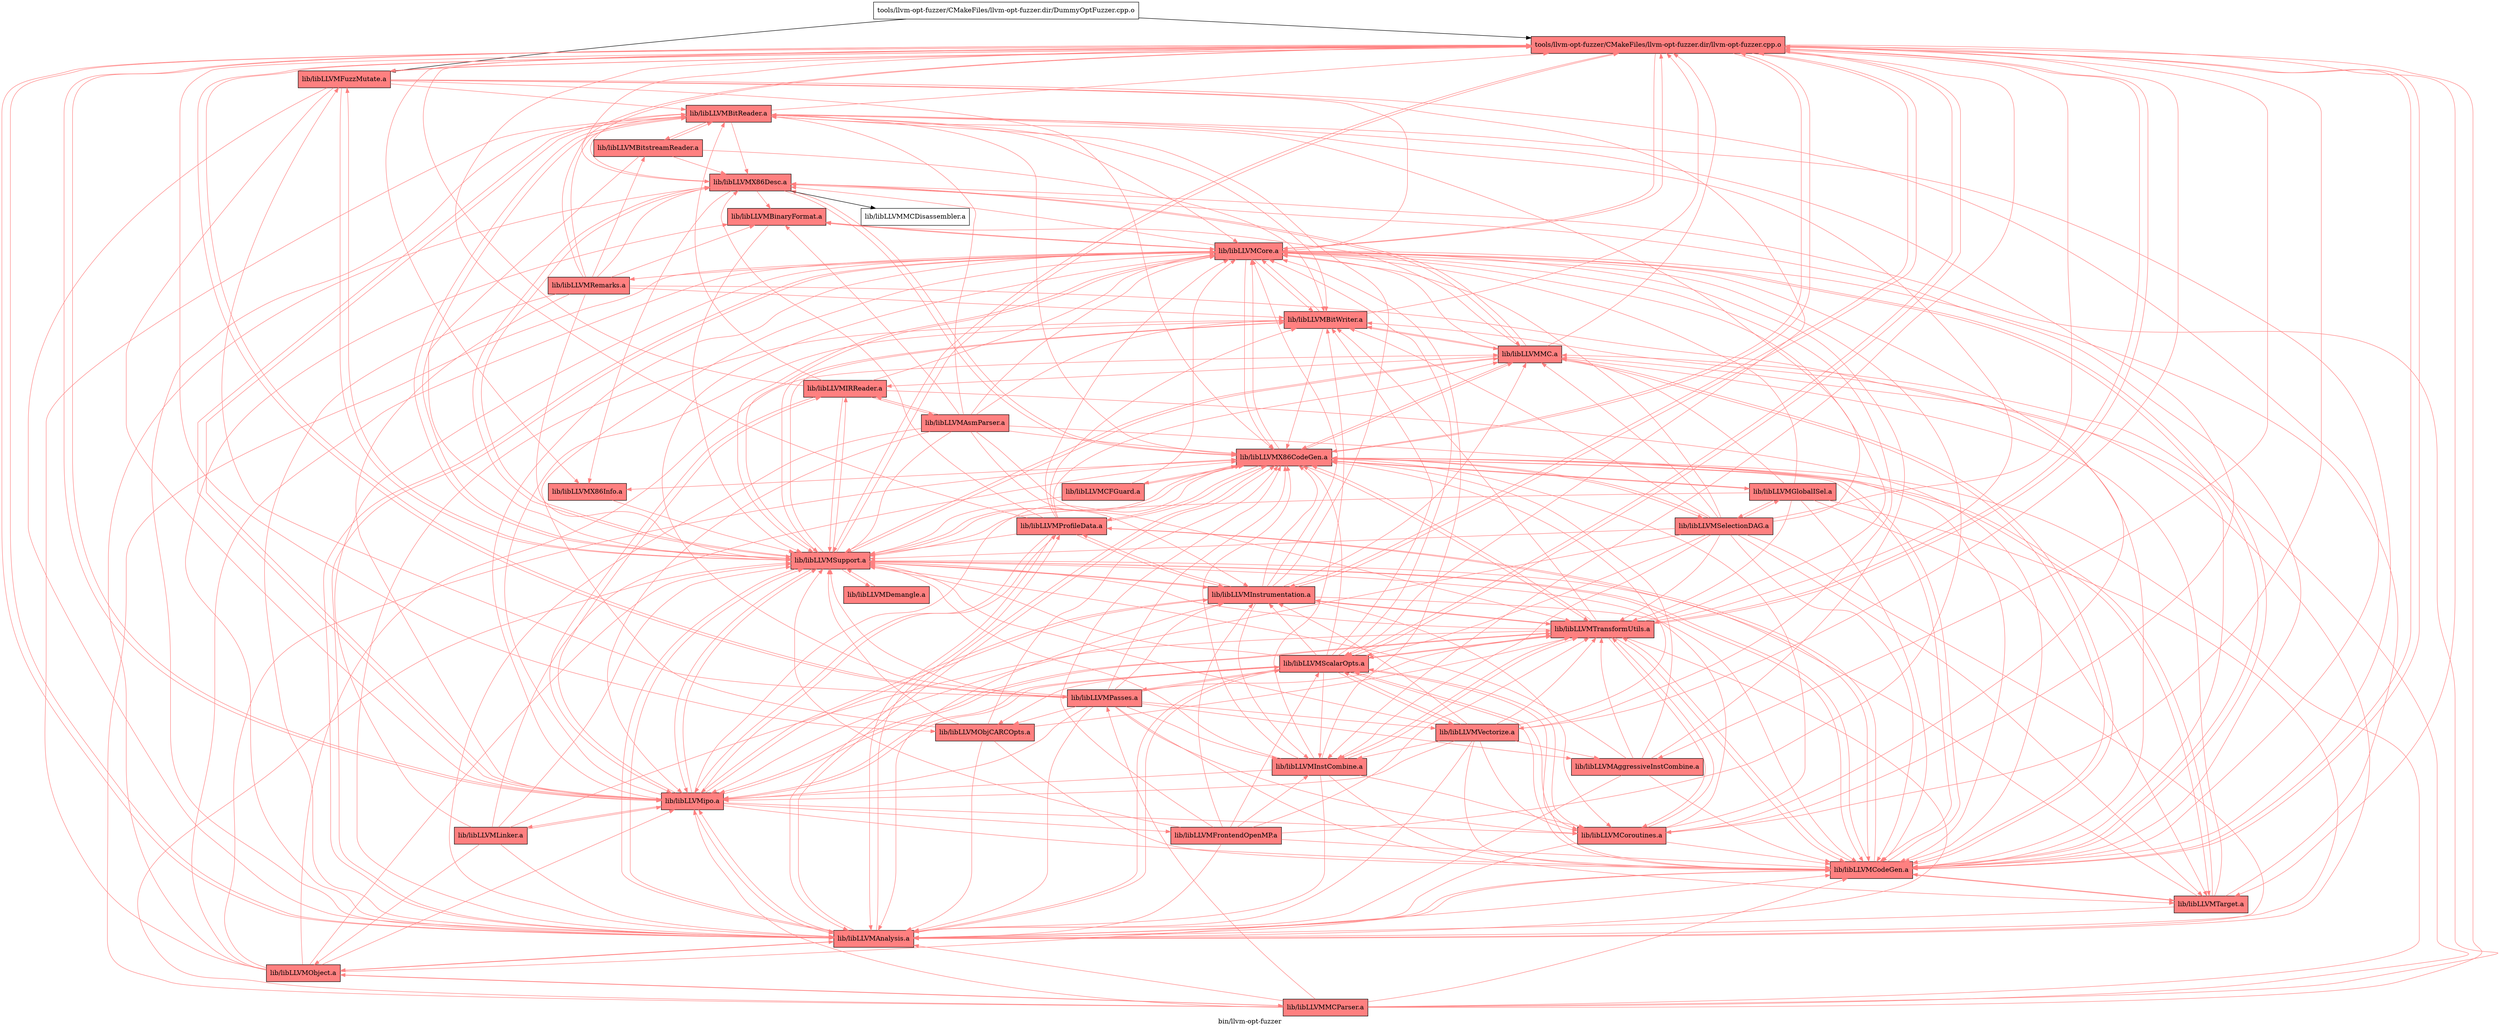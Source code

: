 digraph "bin/llvm-opt-fuzzer" {
	label="bin/llvm-opt-fuzzer";

	Node0x562c2d327398 [shape=record,shape=record,label="{tools/llvm-opt-fuzzer/CMakeFiles/llvm-opt-fuzzer.dir/DummyOptFuzzer.cpp.o}"];
	Node0x562c2d327398 -> Node0x562c2d326678;
	Node0x562c2d327398 -> Node0x562c2d317a88;
	Node0x562c2d326678 [shape=record,shape=record,style=filled,fillcolor="1.000000 0.5 1",label="{tools/llvm-opt-fuzzer/CMakeFiles/llvm-opt-fuzzer.dir/llvm-opt-fuzzer.cpp.o}"];
	Node0x562c2d326678 -> Node0x562c2d30a0b8[color="1.000000 0.5 1"];
	Node0x562c2d326678 -> Node0x562c2d30a6a8[color="1.000000 0.5 1"];
	Node0x562c2d326678 -> Node0x562c2d30abf8[color="1.000000 0.5 1"];
	Node0x562c2d326678 -> Node0x562c2d30b148[color="1.000000 0.5 1"];
	Node0x562c2d326678 -> Node0x562c2d307138[color="1.000000 0.5 1"];
	Node0x562c2d326678 -> Node0x562c2d307688[color="1.000000 0.5 1"];
	Node0x562c2d326678 -> Node0x562c2d307b38[color="1.000000 0.5 1"];
	Node0x562c2d326678 -> Node0x562c2d307ea8[color="1.000000 0.5 1"];
	Node0x562c2d326678 -> Node0x562c2d308948[color="1.000000 0.5 1"];
	Node0x562c2d326678 -> Node0x562c2d308df8[color="1.000000 0.5 1"];
	Node0x562c2d326678 -> Node0x562c2d3092a8[color="1.000000 0.5 1"];
	Node0x562c2d326678 -> Node0x562c2d317a88[color="1.000000 0.5 1"];
	Node0x562c2d326678 -> Node0x562c2d3183e8[color="1.000000 0.5 1"];
	Node0x562c2d326678 -> Node0x562c2d317ee8[color="1.000000 0.5 1"];
	Node0x562c2d326678 -> Node0x562c2d31dfc8[color="1.000000 0.5 1"];
	Node0x562c2d326678 -> Node0x562c2d31e4c8[color="1.000000 0.5 1"];
	Node0x562c2d326678 -> Node0x562c2d31d668[color="1.000000 0.5 1"];
	Node0x562c2d326678 -> Node0x562c2d31db68[color="1.000000 0.5 1"];
	Node0x562c2d326678 -> Node0x562c2d31f508[color="1.000000 0.5 1"];
	Node0x562c2d317a88 [shape=record,shape=record,style=filled,fillcolor="1.000000 0.5 1",label="{lib/libLLVMFuzzMutate.a}"];
	Node0x562c2d317a88 -> Node0x562c2d326678[color="1.000000 0.5 1"];
	Node0x562c2d317a88 -> Node0x562c2d30b148[color="1.000000 0.5 1"];
	Node0x562c2d317a88 -> Node0x562c2d307138[color="1.000000 0.5 1"];
	Node0x562c2d317a88 -> Node0x562c2d307688[color="1.000000 0.5 1"];
	Node0x562c2d317a88 -> Node0x562c2d307ea8[color="1.000000 0.5 1"];
	Node0x562c2d317a88 -> Node0x562c2d30b5f8[color="1.000000 0.5 1"];
	Node0x562c2d317a88 -> Node0x562c2d31dfc8[color="1.000000 0.5 1"];
	Node0x562c2d317a88 -> Node0x562c2d317ee8[color="1.000000 0.5 1"];
	Node0x562c2d317a88 -> Node0x562c2d30a0b8[color="1.000000 0.5 1"];
	Node0x562c2d30a0b8 [shape=record,shape=record,style=filled,fillcolor="1.000000 0.5 1",label="{lib/libLLVMX86CodeGen.a}"];
	Node0x562c2d30a0b8 -> Node0x562c2d30abf8[color="1.000000 0.5 1"];
	Node0x562c2d30a0b8 -> Node0x562c2d30b148[color="1.000000 0.5 1"];
	Node0x562c2d30a0b8 -> Node0x562c2d307138[color="1.000000 0.5 1"];
	Node0x562c2d30a0b8 -> Node0x562c2d307688[color="1.000000 0.5 1"];
	Node0x562c2d30a0b8 -> Node0x562c2d31bcc8[color="1.000000 0.5 1"];
	Node0x562c2d30a0b8 -> Node0x562c2d31dfc8[color="1.000000 0.5 1"];
	Node0x562c2d30a0b8 -> Node0x562c2d31e4c8[color="1.000000 0.5 1"];
	Node0x562c2d30a0b8 -> Node0x562c2d31b0e8[color="1.000000 0.5 1"];
	Node0x562c2d30a0b8 -> Node0x562c2d32eaf8[color="1.000000 0.5 1"];
	Node0x562c2d30a0b8 -> Node0x562c2d317588[color="1.000000 0.5 1"];
	Node0x562c2d30a0b8 -> Node0x562c2d30a6a8[color="1.000000 0.5 1"];
	Node0x562c2d30a0b8 -> Node0x562c2d326678[color="1.000000 0.5 1"];
	Node0x562c2d30a0b8 -> Node0x562c2d30e528[color="1.000000 0.5 1"];
	Node0x562c2d30a0b8 -> Node0x562c2d31d668[color="1.000000 0.5 1"];
	Node0x562c2d30a6a8 [shape=record,shape=record,style=filled,fillcolor="1.000000 0.5 1",label="{lib/libLLVMX86Desc.a}"];
	Node0x562c2d30a6a8 -> Node0x562c2d31dfc8[color="1.000000 0.5 1"];
	Node0x562c2d30a6a8 -> Node0x562c2d30a0b8[color="1.000000 0.5 1"];
	Node0x562c2d30a6a8 -> Node0x562c2d30abf8[color="1.000000 0.5 1"];
	Node0x562c2d30a6a8 -> Node0x562c2d31fa08;
	Node0x562c2d30a6a8 -> Node0x562c2d317588[color="1.000000 0.5 1"];
	Node0x562c2d30a6a8 -> Node0x562c2d326678[color="1.000000 0.5 1"];
	Node0x562c2d30a6a8 -> Node0x562c2d30bd28[color="1.000000 0.5 1"];
	Node0x562c2d30abf8 [shape=record,shape=record,style=filled,fillcolor="1.000000 0.5 1",label="{lib/libLLVMX86Info.a}"];
	Node0x562c2d30abf8 -> Node0x562c2d31dfc8[color="1.000000 0.5 1"];
	Node0x562c2d30b148 [shape=record,shape=record,style=filled,fillcolor="1.000000 0.5 1",label="{lib/libLLVMAnalysis.a}"];
	Node0x562c2d30b148 -> Node0x562c2d30a0b8[color="1.000000 0.5 1"];
	Node0x562c2d30b148 -> Node0x562c2d307688[color="1.000000 0.5 1"];
	Node0x562c2d30b148 -> Node0x562c2d31dfc8[color="1.000000 0.5 1"];
	Node0x562c2d30b148 -> Node0x562c2d326678[color="1.000000 0.5 1"];
	Node0x562c2d30b148 -> Node0x562c2d30bd28[color="1.000000 0.5 1"];
	Node0x562c2d30b148 -> Node0x562c2d30ebb8[color="1.000000 0.5 1"];
	Node0x562c2d30b148 -> Node0x562c2d30e528[color="1.000000 0.5 1"];
	Node0x562c2d30b148 -> Node0x562c2d307138[color="1.000000 0.5 1"];
	Node0x562c2d30b148 -> Node0x562c2d317ee8[color="1.000000 0.5 1"];
	Node0x562c2d30b148 -> Node0x562c2d307ea8[color="1.000000 0.5 1"];
	Node0x562c2d307138 [shape=record,shape=record,style=filled,fillcolor="1.000000 0.5 1",label="{lib/libLLVMCodeGen.a}"];
	Node0x562c2d307138 -> Node0x562c2d30a0b8[color="1.000000 0.5 1"];
	Node0x562c2d307138 -> Node0x562c2d30b148[color="1.000000 0.5 1"];
	Node0x562c2d307138 -> Node0x562c2d307688[color="1.000000 0.5 1"];
	Node0x562c2d307138 -> Node0x562c2d31dfc8[color="1.000000 0.5 1"];
	Node0x562c2d307138 -> Node0x562c2d317588[color="1.000000 0.5 1"];
	Node0x562c2d307138 -> Node0x562c2d326678[color="1.000000 0.5 1"];
	Node0x562c2d307138 -> Node0x562c2d31d668[color="1.000000 0.5 1"];
	Node0x562c2d307138 -> Node0x562c2d30a6a8[color="1.000000 0.5 1"];
	Node0x562c2d307138 -> Node0x562c2d31e4c8[color="1.000000 0.5 1"];
	Node0x562c2d307138 -> Node0x562c2d30baa8[color="1.000000 0.5 1"];
	Node0x562c2d307138 -> Node0x562c2d30e528[color="1.000000 0.5 1"];
	Node0x562c2d307138 -> Node0x562c2d317ee8[color="1.000000 0.5 1"];
	Node0x562c2d307688 [shape=record,shape=record,style=filled,fillcolor="1.000000 0.5 1",label="{lib/libLLVMCore.a}"];
	Node0x562c2d307688 -> Node0x562c2d31dfc8[color="1.000000 0.5 1"];
	Node0x562c2d307688 -> Node0x562c2d326678[color="1.000000 0.5 1"];
	Node0x562c2d307688 -> Node0x562c2d30a0b8[color="1.000000 0.5 1"];
	Node0x562c2d307688 -> Node0x562c2d30b148[color="1.000000 0.5 1"];
	Node0x562c2d307688 -> Node0x562c2d30baa8[color="1.000000 0.5 1"];
	Node0x562c2d307688 -> Node0x562c2d307138[color="1.000000 0.5 1"];
	Node0x562c2d307688 -> Node0x562c2d30bd28[color="1.000000 0.5 1"];
	Node0x562c2d307688 -> Node0x562c2d30a6a8[color="1.000000 0.5 1"];
	Node0x562c2d307688 -> Node0x562c2d30cb88[color="1.000000 0.5 1"];
	Node0x562c2d307b38 [shape=record,shape=record,style=filled,fillcolor="1.000000 0.5 1",label="{lib/libLLVMCoroutines.a}"];
	Node0x562c2d307b38 -> Node0x562c2d30a0b8[color="1.000000 0.5 1"];
	Node0x562c2d307b38 -> Node0x562c2d30b148[color="1.000000 0.5 1"];
	Node0x562c2d307b38 -> Node0x562c2d307138[color="1.000000 0.5 1"];
	Node0x562c2d307b38 -> Node0x562c2d307688[color="1.000000 0.5 1"];
	Node0x562c2d307b38 -> Node0x562c2d31dfc8[color="1.000000 0.5 1"];
	Node0x562c2d307b38 -> Node0x562c2d31d668[color="1.000000 0.5 1"];
	Node0x562c2d307b38 -> Node0x562c2d317ee8[color="1.000000 0.5 1"];
	Node0x562c2d307ea8 [shape=record,shape=record,style=filled,fillcolor="1.000000 0.5 1",label="{lib/libLLVMipo.a}"];
	Node0x562c2d307ea8 -> Node0x562c2d30a0b8[color="1.000000 0.5 1"];
	Node0x562c2d307ea8 -> Node0x562c2d307688[color="1.000000 0.5 1"];
	Node0x562c2d307ea8 -> Node0x562c2d30b148[color="1.000000 0.5 1"];
	Node0x562c2d307ea8 -> Node0x562c2d30baa8[color="1.000000 0.5 1"];
	Node0x562c2d307ea8 -> Node0x562c2d307138[color="1.000000 0.5 1"];
	Node0x562c2d307ea8 -> Node0x562c2d31dfc8[color="1.000000 0.5 1"];
	Node0x562c2d307ea8 -> Node0x562c2d31d668[color="1.000000 0.5 1"];
	Node0x562c2d307ea8 -> Node0x562c2d326678[color="1.000000 0.5 1"];
	Node0x562c2d307ea8 -> Node0x562c2d307b38[color="1.000000 0.5 1"];
	Node0x562c2d307ea8 -> Node0x562c2d30b5f8[color="1.000000 0.5 1"];
	Node0x562c2d307ea8 -> Node0x562c2d3083f8[color="1.000000 0.5 1"];
	Node0x562c2d307ea8 -> Node0x562c2d329fa8[color="1.000000 0.5 1"];
	Node0x562c2d307ea8 -> Node0x562c2d32a638[color="1.000000 0.5 1"];
	Node0x562c2d307ea8 -> Node0x562c2d317ee8[color="1.000000 0.5 1"];
	Node0x562c2d307ea8 -> Node0x562c2d3092a8[color="1.000000 0.5 1"];
	Node0x562c2d307ea8 -> Node0x562c2d30e528[color="1.000000 0.5 1"];
	Node0x562c2d308948 [shape=record,shape=record,style=filled,fillcolor="1.000000 0.5 1",label="{lib/libLLVMAggressiveInstCombine.a}"];
	Node0x562c2d308948 -> Node0x562c2d30a0b8[color="1.000000 0.5 1"];
	Node0x562c2d308948 -> Node0x562c2d30b148[color="1.000000 0.5 1"];
	Node0x562c2d308948 -> Node0x562c2d307138[color="1.000000 0.5 1"];
	Node0x562c2d308948 -> Node0x562c2d307688[color="1.000000 0.5 1"];
	Node0x562c2d308948 -> Node0x562c2d31dfc8[color="1.000000 0.5 1"];
	Node0x562c2d308948 -> Node0x562c2d31d668[color="1.000000 0.5 1"];
	Node0x562c2d308df8 [shape=record,shape=record,style=filled,fillcolor="1.000000 0.5 1",label="{lib/libLLVMInstCombine.a}"];
	Node0x562c2d308df8 -> Node0x562c2d30a0b8[color="1.000000 0.5 1"];
	Node0x562c2d308df8 -> Node0x562c2d30b148[color="1.000000 0.5 1"];
	Node0x562c2d308df8 -> Node0x562c2d307138[color="1.000000 0.5 1"];
	Node0x562c2d308df8 -> Node0x562c2d307688[color="1.000000 0.5 1"];
	Node0x562c2d308df8 -> Node0x562c2d307b38[color="1.000000 0.5 1"];
	Node0x562c2d308df8 -> Node0x562c2d31dfc8[color="1.000000 0.5 1"];
	Node0x562c2d308df8 -> Node0x562c2d31d668[color="1.000000 0.5 1"];
	Node0x562c2d308df8 -> Node0x562c2d307ea8[color="1.000000 0.5 1"];
	Node0x562c2d308df8 -> Node0x562c2d30baa8[color="1.000000 0.5 1"];
	Node0x562c2d3092a8 [shape=record,shape=record,style=filled,fillcolor="1.000000 0.5 1",label="{lib/libLLVMInstrumentation.a}"];
	Node0x562c2d3092a8 -> Node0x562c2d30a0b8[color="1.000000 0.5 1"];
	Node0x562c2d3092a8 -> Node0x562c2d30b148[color="1.000000 0.5 1"];
	Node0x562c2d3092a8 -> Node0x562c2d307688[color="1.000000 0.5 1"];
	Node0x562c2d3092a8 -> Node0x562c2d307ea8[color="1.000000 0.5 1"];
	Node0x562c2d3092a8 -> Node0x562c2d31dfc8[color="1.000000 0.5 1"];
	Node0x562c2d3092a8 -> Node0x562c2d30e528[color="1.000000 0.5 1"];
	Node0x562c2d3092a8 -> Node0x562c2d326678[color="1.000000 0.5 1"];
	Node0x562c2d3092a8 -> Node0x562c2d307138[color="1.000000 0.5 1"];
	Node0x562c2d3092a8 -> Node0x562c2d308df8[color="1.000000 0.5 1"];
	Node0x562c2d3092a8 -> Node0x562c2d31d668[color="1.000000 0.5 1"];
	Node0x562c2d3092a8 -> Node0x562c2d317588[color="1.000000 0.5 1"];
	Node0x562c2d3092a8 -> Node0x562c2d307b38[color="1.000000 0.5 1"];
	Node0x562c2d3092a8 -> Node0x562c2d30b5f8[color="1.000000 0.5 1"];
	Node0x562c2d3183e8 [shape=record,shape=record,style=filled,fillcolor="1.000000 0.5 1",label="{lib/libLLVMObjCARCOpts.a}"];
	Node0x562c2d3183e8 -> Node0x562c2d30a0b8[color="1.000000 0.5 1"];
	Node0x562c2d3183e8 -> Node0x562c2d30b148[color="1.000000 0.5 1"];
	Node0x562c2d3183e8 -> Node0x562c2d307688[color="1.000000 0.5 1"];
	Node0x562c2d3183e8 -> Node0x562c2d31dfc8[color="1.000000 0.5 1"];
	Node0x562c2d3183e8 -> Node0x562c2d31d668[color="1.000000 0.5 1"];
	Node0x562c2d3183e8 -> Node0x562c2d307138[color="1.000000 0.5 1"];
	Node0x562c2d317ee8 [shape=record,shape=record,style=filled,fillcolor="1.000000 0.5 1",label="{lib/libLLVMScalarOpts.a}"];
	Node0x562c2d317ee8 -> Node0x562c2d30a0b8[color="1.000000 0.5 1"];
	Node0x562c2d317ee8 -> Node0x562c2d30b148[color="1.000000 0.5 1"];
	Node0x562c2d317ee8 -> Node0x562c2d307688[color="1.000000 0.5 1"];
	Node0x562c2d317ee8 -> Node0x562c2d307ea8[color="1.000000 0.5 1"];
	Node0x562c2d317ee8 -> Node0x562c2d31dfc8[color="1.000000 0.5 1"];
	Node0x562c2d317ee8 -> Node0x562c2d31d668[color="1.000000 0.5 1"];
	Node0x562c2d317ee8 -> Node0x562c2d307138[color="1.000000 0.5 1"];
	Node0x562c2d317ee8 -> Node0x562c2d308df8[color="1.000000 0.5 1"];
	Node0x562c2d317ee8 -> Node0x562c2d3092a8[color="1.000000 0.5 1"];
	Node0x562c2d317ee8 -> Node0x562c2d30baa8[color="1.000000 0.5 1"];
	Node0x562c2d317ee8 -> Node0x562c2d307b38[color="1.000000 0.5 1"];
	Node0x562c2d317ee8 -> Node0x562c2d326678[color="1.000000 0.5 1"];
	Node0x562c2d317ee8 -> Node0x562c2d3183e8[color="1.000000 0.5 1"];
	Node0x562c2d317ee8 -> Node0x562c2d31db68[color="1.000000 0.5 1"];
	Node0x562c2d317ee8 -> Node0x562c2d31f508[color="1.000000 0.5 1"];
	Node0x562c2d31dfc8 [shape=record,shape=record,style=filled,fillcolor="1.000000 0.5 1",label="{lib/libLLVMSupport.a}"];
	Node0x562c2d31dfc8 -> Node0x562c2d326678[color="1.000000 0.5 1"];
	Node0x562c2d31dfc8 -> Node0x562c2d30a0b8[color="1.000000 0.5 1"];
	Node0x562c2d31dfc8 -> Node0x562c2d30b148[color="1.000000 0.5 1"];
	Node0x562c2d31dfc8 -> Node0x562c2d307138[color="1.000000 0.5 1"];
	Node0x562c2d31dfc8 -> Node0x562c2d307688[color="1.000000 0.5 1"];
	Node0x562c2d31dfc8 -> Node0x562c2d317588[color="1.000000 0.5 1"];
	Node0x562c2d31dfc8 -> Node0x562c2d30baa8[color="1.000000 0.5 1"];
	Node0x562c2d31dfc8 -> Node0x562c2d30a6a8[color="1.000000 0.5 1"];
	Node0x562c2d31dfc8 -> Node0x562c2d30b5f8[color="1.000000 0.5 1"];
	Node0x562c2d31dfc8 -> Node0x562c2d3092a8[color="1.000000 0.5 1"];
	Node0x562c2d31dfc8 -> Node0x562c2d3083f8[color="1.000000 0.5 1"];
	Node0x562c2d31dfc8 -> Node0x562c2d307ea8[color="1.000000 0.5 1"];
	Node0x562c2d31dfc8 -> Node0x562c2d317a88[color="1.000000 0.5 1"];
	Node0x562c2d31dfc8 -> Node0x562c2d316e08[color="1.000000 0.5 1"];
	Node0x562c2d31e4c8 [shape=record,shape=record,style=filled,fillcolor="1.000000 0.5 1",label="{lib/libLLVMTarget.a}"];
	Node0x562c2d31e4c8 -> Node0x562c2d30a0b8[color="1.000000 0.5 1"];
	Node0x562c2d31e4c8 -> Node0x562c2d30b148[color="1.000000 0.5 1"];
	Node0x562c2d31e4c8 -> Node0x562c2d307688[color="1.000000 0.5 1"];
	Node0x562c2d31e4c8 -> Node0x562c2d31dfc8[color="1.000000 0.5 1"];
	Node0x562c2d31e4c8 -> Node0x562c2d307138[color="1.000000 0.5 1"];
	Node0x562c2d31e4c8 -> Node0x562c2d317588[color="1.000000 0.5 1"];
	Node0x562c2d31d668 [shape=record,shape=record,style=filled,fillcolor="1.000000 0.5 1",label="{lib/libLLVMTransformUtils.a}"];
	Node0x562c2d31d668 -> Node0x562c2d31dfc8[color="1.000000 0.5 1"];
	Node0x562c2d31d668 -> Node0x562c2d30a0b8[color="1.000000 0.5 1"];
	Node0x562c2d31d668 -> Node0x562c2d30b148[color="1.000000 0.5 1"];
	Node0x562c2d31d668 -> Node0x562c2d307138[color="1.000000 0.5 1"];
	Node0x562c2d31d668 -> Node0x562c2d307688[color="1.000000 0.5 1"];
	Node0x562c2d31d668 -> Node0x562c2d307ea8[color="1.000000 0.5 1"];
	Node0x562c2d31d668 -> Node0x562c2d317ee8[color="1.000000 0.5 1"];
	Node0x562c2d31d668 -> Node0x562c2d326678[color="1.000000 0.5 1"];
	Node0x562c2d31d668 -> Node0x562c2d308df8[color="1.000000 0.5 1"];
	Node0x562c2d31d668 -> Node0x562c2d30baa8[color="1.000000 0.5 1"];
	Node0x562c2d31d668 -> Node0x562c2d30b5f8[color="1.000000 0.5 1"];
	Node0x562c2d31d668 -> Node0x562c2d307b38[color="1.000000 0.5 1"];
	Node0x562c2d31d668 -> Node0x562c2d3092a8[color="1.000000 0.5 1"];
	Node0x562c2d31db68 [shape=record,shape=record,style=filled,fillcolor="1.000000 0.5 1",label="{lib/libLLVMVectorize.a}"];
	Node0x562c2d31db68 -> Node0x562c2d30a0b8[color="1.000000 0.5 1"];
	Node0x562c2d31db68 -> Node0x562c2d30b148[color="1.000000 0.5 1"];
	Node0x562c2d31db68 -> Node0x562c2d307138[color="1.000000 0.5 1"];
	Node0x562c2d31db68 -> Node0x562c2d307688[color="1.000000 0.5 1"];
	Node0x562c2d31db68 -> Node0x562c2d307b38[color="1.000000 0.5 1"];
	Node0x562c2d31db68 -> Node0x562c2d307ea8[color="1.000000 0.5 1"];
	Node0x562c2d31db68 -> Node0x562c2d308948[color="1.000000 0.5 1"];
	Node0x562c2d31db68 -> Node0x562c2d308df8[color="1.000000 0.5 1"];
	Node0x562c2d31db68 -> Node0x562c2d3092a8[color="1.000000 0.5 1"];
	Node0x562c2d31db68 -> Node0x562c2d317ee8[color="1.000000 0.5 1"];
	Node0x562c2d31db68 -> Node0x562c2d31dfc8[color="1.000000 0.5 1"];
	Node0x562c2d31db68 -> Node0x562c2d31d668[color="1.000000 0.5 1"];
	Node0x562c2d31f508 [shape=record,shape=record,style=filled,fillcolor="1.000000 0.5 1",label="{lib/libLLVMPasses.a}"];
	Node0x562c2d31f508 -> Node0x562c2d326678[color="1.000000 0.5 1"];
	Node0x562c2d31f508 -> Node0x562c2d30a0b8[color="1.000000 0.5 1"];
	Node0x562c2d31f508 -> Node0x562c2d30b148[color="1.000000 0.5 1"];
	Node0x562c2d31f508 -> Node0x562c2d307688[color="1.000000 0.5 1"];
	Node0x562c2d31f508 -> Node0x562c2d317ee8[color="1.000000 0.5 1"];
	Node0x562c2d31f508 -> Node0x562c2d3092a8[color="1.000000 0.5 1"];
	Node0x562c2d31f508 -> Node0x562c2d307ea8[color="1.000000 0.5 1"];
	Node0x562c2d31f508 -> Node0x562c2d307b38[color="1.000000 0.5 1"];
	Node0x562c2d31f508 -> Node0x562c2d308948[color="1.000000 0.5 1"];
	Node0x562c2d31f508 -> Node0x562c2d308df8[color="1.000000 0.5 1"];
	Node0x562c2d31f508 -> Node0x562c2d317a88[color="1.000000 0.5 1"];
	Node0x562c2d31f508 -> Node0x562c2d3183e8[color="1.000000 0.5 1"];
	Node0x562c2d31f508 -> Node0x562c2d31dfc8[color="1.000000 0.5 1"];
	Node0x562c2d31f508 -> Node0x562c2d31e4c8[color="1.000000 0.5 1"];
	Node0x562c2d31f508 -> Node0x562c2d31d668[color="1.000000 0.5 1"];
	Node0x562c2d31f508 -> Node0x562c2d31db68[color="1.000000 0.5 1"];
	Node0x562c2d31bcc8 [shape=record,shape=record,style=filled,fillcolor="1.000000 0.5 1",label="{lib/libLLVMGlobalISel.a}"];
	Node0x562c2d31bcc8 -> Node0x562c2d30a0b8[color="1.000000 0.5 1"];
	Node0x562c2d31bcc8 -> Node0x562c2d307138[color="1.000000 0.5 1"];
	Node0x562c2d31bcc8 -> Node0x562c2d307688[color="1.000000 0.5 1"];
	Node0x562c2d31bcc8 -> Node0x562c2d31dfc8[color="1.000000 0.5 1"];
	Node0x562c2d31bcc8 -> Node0x562c2d30b148[color="1.000000 0.5 1"];
	Node0x562c2d31bcc8 -> Node0x562c2d317588[color="1.000000 0.5 1"];
	Node0x562c2d31bcc8 -> Node0x562c2d31e4c8[color="1.000000 0.5 1"];
	Node0x562c2d31bcc8 -> Node0x562c2d31b0e8[color="1.000000 0.5 1"];
	Node0x562c2d31bcc8 -> Node0x562c2d31d668[color="1.000000 0.5 1"];
	Node0x562c2d31b0e8 [shape=record,shape=record,style=filled,fillcolor="1.000000 0.5 1",label="{lib/libLLVMSelectionDAG.a}"];
	Node0x562c2d31b0e8 -> Node0x562c2d30a0b8[color="1.000000 0.5 1"];
	Node0x562c2d31b0e8 -> Node0x562c2d30b148[color="1.000000 0.5 1"];
	Node0x562c2d31b0e8 -> Node0x562c2d307138[color="1.000000 0.5 1"];
	Node0x562c2d31b0e8 -> Node0x562c2d307688[color="1.000000 0.5 1"];
	Node0x562c2d31b0e8 -> Node0x562c2d308df8[color="1.000000 0.5 1"];
	Node0x562c2d31b0e8 -> Node0x562c2d31dfc8[color="1.000000 0.5 1"];
	Node0x562c2d31b0e8 -> Node0x562c2d31d668[color="1.000000 0.5 1"];
	Node0x562c2d31b0e8 -> Node0x562c2d317588[color="1.000000 0.5 1"];
	Node0x562c2d31b0e8 -> Node0x562c2d307ea8[color="1.000000 0.5 1"];
	Node0x562c2d31b0e8 -> Node0x562c2d317ee8[color="1.000000 0.5 1"];
	Node0x562c2d31b0e8 -> Node0x562c2d31e4c8[color="1.000000 0.5 1"];
	Node0x562c2d31b0e8 -> Node0x562c2d31bcc8[color="1.000000 0.5 1"];
	Node0x562c2d31b0e8 -> Node0x562c2d326678[color="1.000000 0.5 1"];
	Node0x562c2d31b0e8 -> Node0x562c2d30baa8[color="1.000000 0.5 1"];
	Node0x562c2d31b0e8 -> Node0x562c2d30b5f8[color="1.000000 0.5 1"];
	Node0x562c2d32eaf8 [shape=record,shape=record,style=filled,fillcolor="1.000000 0.5 1",label="{lib/libLLVMCFGuard.a}"];
	Node0x562c2d32eaf8 -> Node0x562c2d30a0b8[color="1.000000 0.5 1"];
	Node0x562c2d32eaf8 -> Node0x562c2d307688[color="1.000000 0.5 1"];
	Node0x562c2d32eaf8 -> Node0x562c2d31dfc8[color="1.000000 0.5 1"];
	Node0x562c2d317588 [shape=record,shape=record,style=filled,fillcolor="1.000000 0.5 1",label="{lib/libLLVMMC.a}"];
	Node0x562c2d317588 -> Node0x562c2d30a6a8[color="1.000000 0.5 1"];
	Node0x562c2d317588 -> Node0x562c2d31dfc8[color="1.000000 0.5 1"];
	Node0x562c2d317588 -> Node0x562c2d326678[color="1.000000 0.5 1"];
	Node0x562c2d317588 -> Node0x562c2d30b148[color="1.000000 0.5 1"];
	Node0x562c2d317588 -> Node0x562c2d30baa8[color="1.000000 0.5 1"];
	Node0x562c2d317588 -> Node0x562c2d307138[color="1.000000 0.5 1"];
	Node0x562c2d317588 -> Node0x562c2d30a0b8[color="1.000000 0.5 1"];
	Node0x562c2d317588 -> Node0x562c2d3083f8[color="1.000000 0.5 1"];
	Node0x562c2d317588 -> Node0x562c2d30bd28[color="1.000000 0.5 1"];
	Node0x562c2d317588 -> Node0x562c2d307688[color="1.000000 0.5 1"];
	Node0x562c2d30e528 [shape=record,shape=record,style=filled,fillcolor="1.000000 0.5 1",label="{lib/libLLVMProfileData.a}"];
	Node0x562c2d30e528 -> Node0x562c2d326678[color="1.000000 0.5 1"];
	Node0x562c2d30e528 -> Node0x562c2d30a0b8[color="1.000000 0.5 1"];
	Node0x562c2d30e528 -> Node0x562c2d30b148[color="1.000000 0.5 1"];
	Node0x562c2d30e528 -> Node0x562c2d307138[color="1.000000 0.5 1"];
	Node0x562c2d30e528 -> Node0x562c2d307688[color="1.000000 0.5 1"];
	Node0x562c2d30e528 -> Node0x562c2d307ea8[color="1.000000 0.5 1"];
	Node0x562c2d30e528 -> Node0x562c2d3092a8[color="1.000000 0.5 1"];
	Node0x562c2d30e528 -> Node0x562c2d31dfc8[color="1.000000 0.5 1"];
	Node0x562c2d30e528 -> Node0x562c2d30a6a8[color="1.000000 0.5 1"];
	Node0x562c2d30e528 -> Node0x562c2d30baa8[color="1.000000 0.5 1"];
	Node0x562c2d30e528 -> Node0x562c2d317588[color="1.000000 0.5 1"];
	Node0x562c2d31fa08 [shape=record,shape=record,label="{lib/libLLVMMCDisassembler.a}"];
	Node0x562c2d30bd28 [shape=record,shape=record,style=filled,fillcolor="1.000000 0.5 1",label="{lib/libLLVMBinaryFormat.a}"];
	Node0x562c2d30bd28 -> Node0x562c2d307688[color="1.000000 0.5 1"];
	Node0x562c2d30bd28 -> Node0x562c2d31dfc8[color="1.000000 0.5 1"];
	Node0x562c2d30ebb8 [shape=record,shape=record,style=filled,fillcolor="1.000000 0.5 1",label="{lib/libLLVMObject.a}"];
	Node0x562c2d30ebb8 -> Node0x562c2d30a0b8[color="1.000000 0.5 1"];
	Node0x562c2d30ebb8 -> Node0x562c2d307688[color="1.000000 0.5 1"];
	Node0x562c2d30ebb8 -> Node0x562c2d307ea8[color="1.000000 0.5 1"];
	Node0x562c2d30ebb8 -> Node0x562c2d30b5f8[color="1.000000 0.5 1"];
	Node0x562c2d30ebb8 -> Node0x562c2d317588[color="1.000000 0.5 1"];
	Node0x562c2d30ebb8 -> Node0x562c2d31dfc8[color="1.000000 0.5 1"];
	Node0x562c2d30ebb8 -> Node0x562c2d307138[color="1.000000 0.5 1"];
	Node0x562c2d30ebb8 -> Node0x562c2d30f5b8[color="1.000000 0.5 1"];
	Node0x562c2d30ebb8 -> Node0x562c2d30a6a8[color="1.000000 0.5 1"];
	Node0x562c2d30ebb8 -> Node0x562c2d30b148[color="1.000000 0.5 1"];
	Node0x562c2d30baa8 [shape=record,shape=record,style=filled,fillcolor="1.000000 0.5 1",label="{lib/libLLVMBitWriter.a}"];
	Node0x562c2d30baa8 -> Node0x562c2d326678[color="1.000000 0.5 1"];
	Node0x562c2d30baa8 -> Node0x562c2d30a0b8[color="1.000000 0.5 1"];
	Node0x562c2d30baa8 -> Node0x562c2d30b148[color="1.000000 0.5 1"];
	Node0x562c2d30baa8 -> Node0x562c2d307688[color="1.000000 0.5 1"];
	Node0x562c2d30baa8 -> Node0x562c2d317588[color="1.000000 0.5 1"];
	Node0x562c2d30baa8 -> Node0x562c2d31dfc8[color="1.000000 0.5 1"];
	Node0x562c2d30cb88 [shape=record,shape=record,style=filled,fillcolor="1.000000 0.5 1",label="{lib/libLLVMRemarks.a}"];
	Node0x562c2d30cb88 -> Node0x562c2d31dfc8[color="1.000000 0.5 1"];
	Node0x562c2d30cb88 -> Node0x562c2d30b148[color="1.000000 0.5 1"];
	Node0x562c2d30cb88 -> Node0x562c2d30baa8[color="1.000000 0.5 1"];
	Node0x562c2d30cb88 -> Node0x562c2d307138[color="1.000000 0.5 1"];
	Node0x562c2d30cb88 -> Node0x562c2d30b5f8[color="1.000000 0.5 1"];
	Node0x562c2d30cb88 -> Node0x562c2d326678[color="1.000000 0.5 1"];
	Node0x562c2d30cb88 -> Node0x562c2d30a6a8[color="1.000000 0.5 1"];
	Node0x562c2d30cb88 -> Node0x562c2d307ea8[color="1.000000 0.5 1"];
	Node0x562c2d30cb88 -> Node0x562c2d30bd28[color="1.000000 0.5 1"];
	Node0x562c2d30cb88 -> Node0x562c2d30d088[color="1.000000 0.5 1"];
	Node0x562c2d30b5f8 [shape=record,shape=record,style=filled,fillcolor="1.000000 0.5 1",label="{lib/libLLVMBitReader.a}"];
	Node0x562c2d30b5f8 -> Node0x562c2d326678[color="1.000000 0.5 1"];
	Node0x562c2d30b5f8 -> Node0x562c2d30a0b8[color="1.000000 0.5 1"];
	Node0x562c2d30b5f8 -> Node0x562c2d30a6a8[color="1.000000 0.5 1"];
	Node0x562c2d30b5f8 -> Node0x562c2d30b148[color="1.000000 0.5 1"];
	Node0x562c2d30b5f8 -> Node0x562c2d307138[color="1.000000 0.5 1"];
	Node0x562c2d30b5f8 -> Node0x562c2d307688[color="1.000000 0.5 1"];
	Node0x562c2d30b5f8 -> Node0x562c2d307b38[color="1.000000 0.5 1"];
	Node0x562c2d30b5f8 -> Node0x562c2d307ea8[color="1.000000 0.5 1"];
	Node0x562c2d30b5f8 -> Node0x562c2d31dfc8[color="1.000000 0.5 1"];
	Node0x562c2d30b5f8 -> Node0x562c2d30d088[color="1.000000 0.5 1"];
	Node0x562c2d30b5f8 -> Node0x562c2d30baa8[color="1.000000 0.5 1"];
	Node0x562c2d3083f8 [shape=record,shape=record,style=filled,fillcolor="1.000000 0.5 1",label="{lib/libLLVMIRReader.a}"];
	Node0x562c2d3083f8 -> Node0x562c2d326678[color="1.000000 0.5 1"];
	Node0x562c2d3083f8 -> Node0x562c2d307138[color="1.000000 0.5 1"];
	Node0x562c2d3083f8 -> Node0x562c2d307688[color="1.000000 0.5 1"];
	Node0x562c2d3083f8 -> Node0x562c2d307ea8[color="1.000000 0.5 1"];
	Node0x562c2d3083f8 -> Node0x562c2d30b5f8[color="1.000000 0.5 1"];
	Node0x562c2d3083f8 -> Node0x562c2d31dfc8[color="1.000000 0.5 1"];
	Node0x562c2d3083f8 -> Node0x562c2d32ab88[color="1.000000 0.5 1"];
	Node0x562c2d329fa8 [shape=record,shape=record,style=filled,fillcolor="1.000000 0.5 1",label="{lib/libLLVMLinker.a}"];
	Node0x562c2d329fa8 -> Node0x562c2d30a0b8[color="1.000000 0.5 1"];
	Node0x562c2d329fa8 -> Node0x562c2d30b148[color="1.000000 0.5 1"];
	Node0x562c2d329fa8 -> Node0x562c2d307688[color="1.000000 0.5 1"];
	Node0x562c2d329fa8 -> Node0x562c2d307ea8[color="1.000000 0.5 1"];
	Node0x562c2d329fa8 -> Node0x562c2d31dfc8[color="1.000000 0.5 1"];
	Node0x562c2d329fa8 -> Node0x562c2d31d668[color="1.000000 0.5 1"];
	Node0x562c2d329fa8 -> Node0x562c2d30ebb8[color="1.000000 0.5 1"];
	Node0x562c2d30d088 [shape=record,shape=record,style=filled,fillcolor="1.000000 0.5 1",label="{lib/libLLVMBitstreamReader.a}"];
	Node0x562c2d30d088 -> Node0x562c2d30a6a8[color="1.000000 0.5 1"];
	Node0x562c2d30d088 -> Node0x562c2d30baa8[color="1.000000 0.5 1"];
	Node0x562c2d30d088 -> Node0x562c2d30b5f8[color="1.000000 0.5 1"];
	Node0x562c2d30d088 -> Node0x562c2d31dfc8[color="1.000000 0.5 1"];
	Node0x562c2d32a638 [shape=record,shape=record,style=filled,fillcolor="1.000000 0.5 1",label="{lib/libLLVMFrontendOpenMP.a}"];
	Node0x562c2d32a638 -> Node0x562c2d30a0b8[color="1.000000 0.5 1"];
	Node0x562c2d32a638 -> Node0x562c2d30b148[color="1.000000 0.5 1"];
	Node0x562c2d32a638 -> Node0x562c2d307138[color="1.000000 0.5 1"];
	Node0x562c2d32a638 -> Node0x562c2d307688[color="1.000000 0.5 1"];
	Node0x562c2d32a638 -> Node0x562c2d308df8[color="1.000000 0.5 1"];
	Node0x562c2d32a638 -> Node0x562c2d3092a8[color="1.000000 0.5 1"];
	Node0x562c2d32a638 -> Node0x562c2d317ee8[color="1.000000 0.5 1"];
	Node0x562c2d32a638 -> Node0x562c2d31dfc8[color="1.000000 0.5 1"];
	Node0x562c2d32a638 -> Node0x562c2d31d668[color="1.000000 0.5 1"];
	Node0x562c2d32ab88 [shape=record,shape=record,style=filled,fillcolor="1.000000 0.5 1",label="{lib/libLLVMAsmParser.a}"];
	Node0x562c2d32ab88 -> Node0x562c2d30a0b8[color="1.000000 0.5 1"];
	Node0x562c2d32ab88 -> Node0x562c2d30b148[color="1.000000 0.5 1"];
	Node0x562c2d32ab88 -> Node0x562c2d307138[color="1.000000 0.5 1"];
	Node0x562c2d32ab88 -> Node0x562c2d307688[color="1.000000 0.5 1"];
	Node0x562c2d32ab88 -> Node0x562c2d3083f8[color="1.000000 0.5 1"];
	Node0x562c2d32ab88 -> Node0x562c2d31dfc8[color="1.000000 0.5 1"];
	Node0x562c2d32ab88 -> Node0x562c2d30baa8[color="1.000000 0.5 1"];
	Node0x562c2d32ab88 -> Node0x562c2d307ea8[color="1.000000 0.5 1"];
	Node0x562c2d32ab88 -> Node0x562c2d30b5f8[color="1.000000 0.5 1"];
	Node0x562c2d32ab88 -> Node0x562c2d3092a8[color="1.000000 0.5 1"];
	Node0x562c2d32ab88 -> Node0x562c2d31d668[color="1.000000 0.5 1"];
	Node0x562c2d32ab88 -> Node0x562c2d30bd28[color="1.000000 0.5 1"];
	Node0x562c2d316e08 [shape=record,shape=record,style=filled,fillcolor="1.000000 0.5 1",label="{lib/libLLVMDemangle.a}"];
	Node0x562c2d316e08 -> Node0x562c2d31dfc8[color="1.000000 0.5 1"];
	Node0x562c2d30f5b8 [shape=record,shape=record,style=filled,fillcolor="1.000000 0.5 1",label="{lib/libLLVMMCParser.a}"];
	Node0x562c2d30f5b8 -> Node0x562c2d326678[color="1.000000 0.5 1"];
	Node0x562c2d30f5b8 -> Node0x562c2d30a6a8[color="1.000000 0.5 1"];
	Node0x562c2d30f5b8 -> Node0x562c2d30b148[color="1.000000 0.5 1"];
	Node0x562c2d30f5b8 -> Node0x562c2d307138[color="1.000000 0.5 1"];
	Node0x562c2d30f5b8 -> Node0x562c2d307ea8[color="1.000000 0.5 1"];
	Node0x562c2d30f5b8 -> Node0x562c2d317588[color="1.000000 0.5 1"];
	Node0x562c2d30f5b8 -> Node0x562c2d31dfc8[color="1.000000 0.5 1"];
	Node0x562c2d30f5b8 -> Node0x562c2d31f508[color="1.000000 0.5 1"];
	Node0x562c2d30f5b8 -> Node0x562c2d30a0b8[color="1.000000 0.5 1"];
	Node0x562c2d30f5b8 -> Node0x562c2d307688[color="1.000000 0.5 1"];
	Node0x562c2d30f5b8 -> Node0x562c2d30ebb8[color="1.000000 0.5 1"];
}
